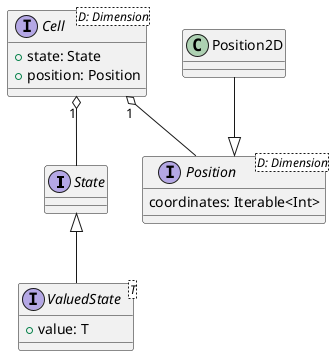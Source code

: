 @startuml cell
skinparam groupInheritance 2

interface State

interface ValuedState<T> {
    + value: T
}

interface Cell<D: Dimension> {
    + state: State
    + position: Position
}

interface Position<D: Dimension> {
    coordinates: Iterable<Int>
}

class Position2D

Position2D --|> Position
ValuedState -up-|> State

Cell "1" o-- Position
Cell "1" o-- State
@enduml